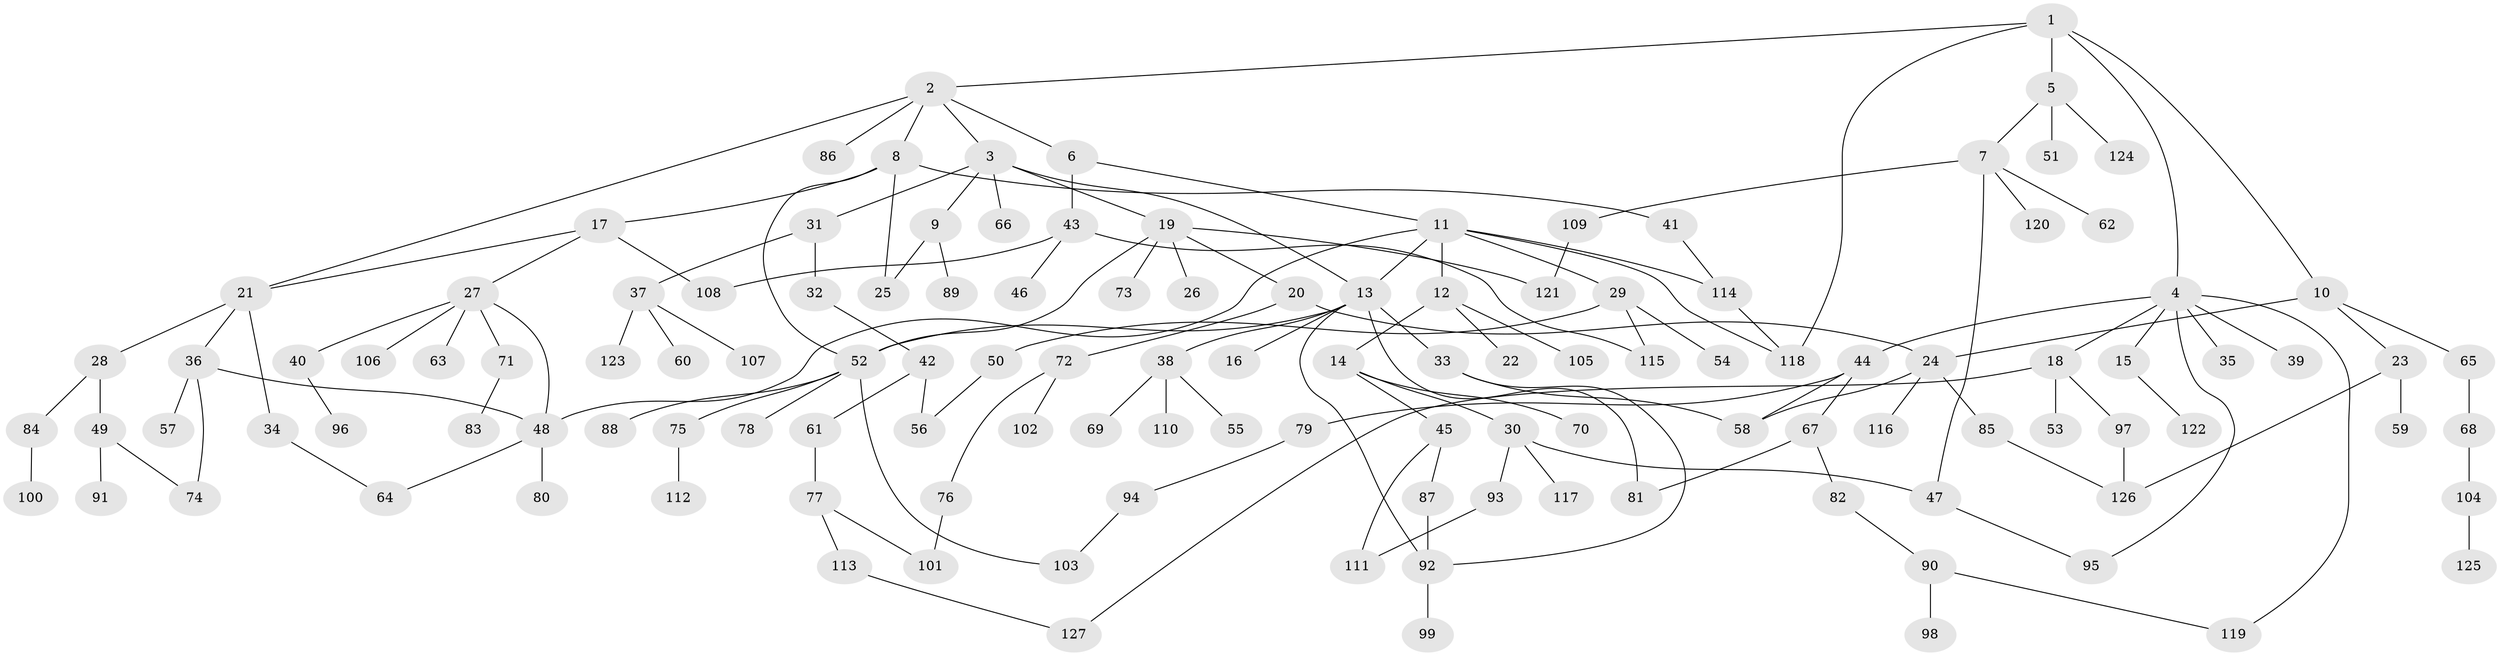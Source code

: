 // coarse degree distribution, {3: 0.3076923076923077, 4: 0.10256410256410256, 7: 0.07692307692307693, 5: 0.10256410256410256, 9: 0.02564102564102564, 2: 0.28205128205128205, 1: 0.10256410256410256}
// Generated by graph-tools (version 1.1) at 2025/36/03/04/25 23:36:06]
// undirected, 127 vertices, 157 edges
graph export_dot {
  node [color=gray90,style=filled];
  1;
  2;
  3;
  4;
  5;
  6;
  7;
  8;
  9;
  10;
  11;
  12;
  13;
  14;
  15;
  16;
  17;
  18;
  19;
  20;
  21;
  22;
  23;
  24;
  25;
  26;
  27;
  28;
  29;
  30;
  31;
  32;
  33;
  34;
  35;
  36;
  37;
  38;
  39;
  40;
  41;
  42;
  43;
  44;
  45;
  46;
  47;
  48;
  49;
  50;
  51;
  52;
  53;
  54;
  55;
  56;
  57;
  58;
  59;
  60;
  61;
  62;
  63;
  64;
  65;
  66;
  67;
  68;
  69;
  70;
  71;
  72;
  73;
  74;
  75;
  76;
  77;
  78;
  79;
  80;
  81;
  82;
  83;
  84;
  85;
  86;
  87;
  88;
  89;
  90;
  91;
  92;
  93;
  94;
  95;
  96;
  97;
  98;
  99;
  100;
  101;
  102;
  103;
  104;
  105;
  106;
  107;
  108;
  109;
  110;
  111;
  112;
  113;
  114;
  115;
  116;
  117;
  118;
  119;
  120;
  121;
  122;
  123;
  124;
  125;
  126;
  127;
  1 -- 2;
  1 -- 4;
  1 -- 5;
  1 -- 10;
  1 -- 118;
  2 -- 3;
  2 -- 6;
  2 -- 8;
  2 -- 86;
  2 -- 21;
  3 -- 9;
  3 -- 13;
  3 -- 19;
  3 -- 31;
  3 -- 66;
  4 -- 15;
  4 -- 18;
  4 -- 35;
  4 -- 39;
  4 -- 44;
  4 -- 119;
  4 -- 95;
  5 -- 7;
  5 -- 51;
  5 -- 124;
  6 -- 11;
  6 -- 43;
  7 -- 47;
  7 -- 62;
  7 -- 109;
  7 -- 120;
  8 -- 17;
  8 -- 25;
  8 -- 41;
  8 -- 52;
  9 -- 89;
  9 -- 25;
  10 -- 23;
  10 -- 65;
  10 -- 24;
  11 -- 12;
  11 -- 29;
  11 -- 13;
  11 -- 48;
  11 -- 118;
  11 -- 114;
  12 -- 14;
  12 -- 22;
  12 -- 105;
  13 -- 16;
  13 -- 33;
  13 -- 38;
  13 -- 81;
  13 -- 92;
  13 -- 52;
  14 -- 30;
  14 -- 45;
  14 -- 70;
  15 -- 122;
  17 -- 21;
  17 -- 27;
  17 -- 108;
  18 -- 53;
  18 -- 97;
  18 -- 127;
  19 -- 20;
  19 -- 26;
  19 -- 73;
  19 -- 121;
  19 -- 52;
  20 -- 24;
  20 -- 72;
  21 -- 28;
  21 -- 34;
  21 -- 36;
  23 -- 59;
  23 -- 126;
  24 -- 85;
  24 -- 116;
  24 -- 58;
  27 -- 40;
  27 -- 63;
  27 -- 71;
  27 -- 106;
  27 -- 48;
  28 -- 49;
  28 -- 84;
  29 -- 50;
  29 -- 54;
  29 -- 115;
  30 -- 93;
  30 -- 117;
  30 -- 47;
  31 -- 32;
  31 -- 37;
  32 -- 42;
  33 -- 92;
  33 -- 58;
  34 -- 64;
  36 -- 48;
  36 -- 57;
  36 -- 74;
  37 -- 60;
  37 -- 107;
  37 -- 123;
  38 -- 55;
  38 -- 69;
  38 -- 110;
  40 -- 96;
  41 -- 114;
  42 -- 56;
  42 -- 61;
  43 -- 46;
  43 -- 115;
  43 -- 108;
  44 -- 58;
  44 -- 67;
  44 -- 79;
  45 -- 87;
  45 -- 111;
  47 -- 95;
  48 -- 64;
  48 -- 80;
  49 -- 74;
  49 -- 91;
  50 -- 56;
  52 -- 75;
  52 -- 78;
  52 -- 88;
  52 -- 103;
  61 -- 77;
  65 -- 68;
  67 -- 81;
  67 -- 82;
  68 -- 104;
  71 -- 83;
  72 -- 76;
  72 -- 102;
  75 -- 112;
  76 -- 101;
  77 -- 101;
  77 -- 113;
  79 -- 94;
  82 -- 90;
  84 -- 100;
  85 -- 126;
  87 -- 92;
  90 -- 98;
  90 -- 119;
  92 -- 99;
  93 -- 111;
  94 -- 103;
  97 -- 126;
  104 -- 125;
  109 -- 121;
  113 -- 127;
  114 -- 118;
}
